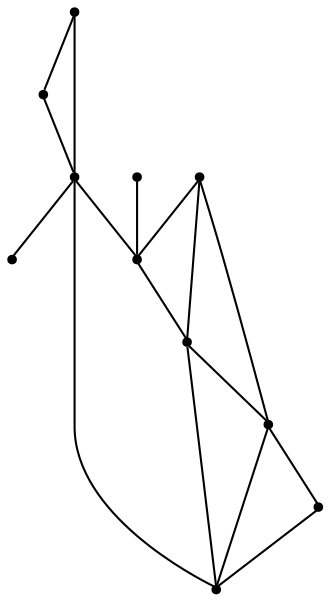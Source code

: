 graph {
  node [shape=point,comment="{\"directed\":false,\"doi\":\"10.1007/978-3-642-36763-2_10\",\"figure\":\"4 (2)\"}"]

  v0 [pos="1034.370740639196,1013.6912403951627"]
  v1 [pos="981.2074127213828,1084.5778804474267"]
  v2 [pos="970.1369365860767,971.7468667575322"]
  v3 [pos="997.9069725564734,910.2367610115516"]
  v4 [pos="762.7999322569424,915.9251511272666"]
  v5 [pos="860.1826857934359,999.0638061805976"]
  v6 [pos="825.6577366584664,1056.1982467879338"]
  v7 [pos="750.603626656848,977.9353183545338"]
  v8 [pos="660.5387328294001,1058.5736660014313"]
  v9 [pos="730.1513867713396,1066.9500773451412"]
  v10 [pos="584.7965911899053,984.0614530324534"]

  v0 -- v1 [id="-1",pos="1034.370740639196,1013.6912403951627 1030.8682466816242,1028.9104309862353 1026.2565768824575,1040.6457242684655 1018.1715370837586,1052.2350815003965 1016.0700311655919,1055.2355775655026 1016.0700311655919,1055.2355775655026 1016.0700311655919,1055.2355775655026 1013.8184358601726,1058.1611025616314 1013.8184358601726,1058.1611025616314 1013.8184358601726,1058.1611025616314 1004.5034138510589,1070.0797220456102 994.2751943111112,1078.0726935708867 981.2074127213828,1084.5778804474267"]
  v1 -- v2 [id="-7",pos="981.2074127213828,1084.5778804474267 968.7984910933733,1069.6754887245852 964.5662757688038,1051.5225066073017 964.6580218037417,1033.9321572451586 964.5078687923317,1030.8566265223822 964.5078687923317,1030.8566265223822 964.5078687923317,1030.8566265223822 964.432855910784,1027.7810957996062 964.432855910784,1027.7810957996062 964.432855910784,1027.7810957996062 964.6038140216564,1010.428250205597 967.0639056908005,990.2291747155564 970.1369365860767,971.7468667575322"]
  v2 -- v0 [id="-8",pos="970.1369365860767,971.7468667575322 997.4191184237447,976.1768366399481 1021.4072708554874,987.9787708723803 1034.370740639196,1013.6912403951627"]
  v2 -- v3 [id="-11",pos="970.1369365860767,971.7468667575322 983.2631251522773,954.9900379824576 996.4934505580649,933.1073246694225 997.9069725564734,910.2367610115516"]
  v2 -- v4 [id="-12",pos="970.1369365860767,971.7468667575322 947.5372700468146,938.208155262364 929.1824005092433,920.7886687181531 893.281515346836,905.511103706961 890.6546011370491,904.4610000317359 890.6546011370491,904.4610000317359 890.6546011370491,904.4610000317359 888.027686927262,903.4858038367954 888.027686927262,903.4858038367954 888.027686927262,903.4858038367954 848.682698877716,887.8457832758404 803.7628349104709,905.2486095825011 762.7999322569424,915.9251511272666"]
  v2 -- v6 [id="-31",pos="970.1369365860767,971.7468667575322 955.2469909411459,1000.0140756079054 946.1112618075209,1020.7299999941691 920.225964251107,1037.6827455321945 916.323131189279,1040.2331608286654 916.323131189279,1040.2331608286654 916.323131189279,1040.2331608286654 888.865807952391,1058.044417310085 857.6724741943178,1055.1480795240159 825.6577366584664,1056.1982467879338"]
  v10 -- v4 [id="-48",pos="584.7965911899053,984.0614530324534 611.6993185529761,962.0452670529355 641.8043610991135,933.365621940148 672.0220184038084,915.4126262621635 674.1985372035227,914.2124532715982 674.1985372035227,914.2124532715982 674.1985372035227,914.2124532715982 676.3001067458467,913.1623495963734 676.3001067458467,913.1623495963734 676.3001067458467,913.1623495963734 703.3320388665113,898.7141083185154 735.1800015798378,908.1781406662851 762.7999322569424,915.9251511272666"]
  v9 -- v7 [id="-49",pos="730.1513867713396,1066.9500773451412 730.6767473448418,1052.7310097166421 732.6198291111394,1038.4245076353495 735.367629219943,1024.7055650768298 736.043126898816,1021.3300229007589 736.043126898816,1021.3300229007589 736.043126898816,1021.3300229007589 736.718624577689,1017.8794460670176 736.718624577689,1017.8794460670176 736.718624577689,1017.8794460670176 739.5957089742828,1004.3355631801643 743.0606805850415,990.8250007684119 750.603626656848,977.9353183545338"]
  v9 -- v6 [id="-50",pos="730.1513867713396,1066.9500773451412 767.253130186122,1069.0919988781602 787.1341523866986,1068.2252214046837 825.6577366584664,1056.1982467879338"]
  v4 -- v7 [id="-51",pos="762.7999322569424,915.9251511272666 760.4857466867034,938.8123750226878 757.7921543599851,959.6825019893331 750.603626656848,977.9353183545338"]
  v4 -- v8 [id="-52",pos="762.7999322569424,915.9251511272666 727.3117929094801,924.9434267375209 701.2972110652759,926.614537588006 680.7282208509804,960.4200672387537 679.3772891173917,962.6704074932368 679.3772891173917,962.6704074932368 679.3772891173917,962.6704074932368 678.1013702653507,964.8457766787426 678.1013702653507,964.8457766787426 678.1013702653507,964.8457766787426 660.659634634456,994.9506987551059 661.3476026481749,1026.1682957805479 660.5387328294001,1058.5736660014313"]
  v6 -- v7 [id="-53",pos="825.6577366584664,1056.1982467879338 800.4478890628076,1004.6648254322118 797.4915925902792,1004.360617125183 750.603626656848,977.9353183545338"]
  v8 -- v10 [id="-56",pos="660.5387328294001,1058.5736660014313 609.7771055102983,1035.4031544789586 607.7881507265317,1035.2489518985772 584.7965911899053,984.0614530324534"]
  v7 -- v8 [id="-57",pos="750.603626656848,977.9353183545338 718.980782118361,1006.7359727499877 689.6012458387952,1033.0027449091353 660.5387328294001,1058.5736660014313"]
  v9 -- v8 [id="-58",pos="730.1513867713396,1066.9500773451412 696.4937780557746,1071.134022574569 690.3059470059043,1069.8129674787233 660.5387328294001,1058.5736660014313"]
  v5 -- v6 [id="-59",pos="860.1826857934359,999.0638061805976 833.1131040776434,1023.1011587652398 833.0630318657876,1025.3265086633971 825.6577366584664,1056.1982467879338"]
}